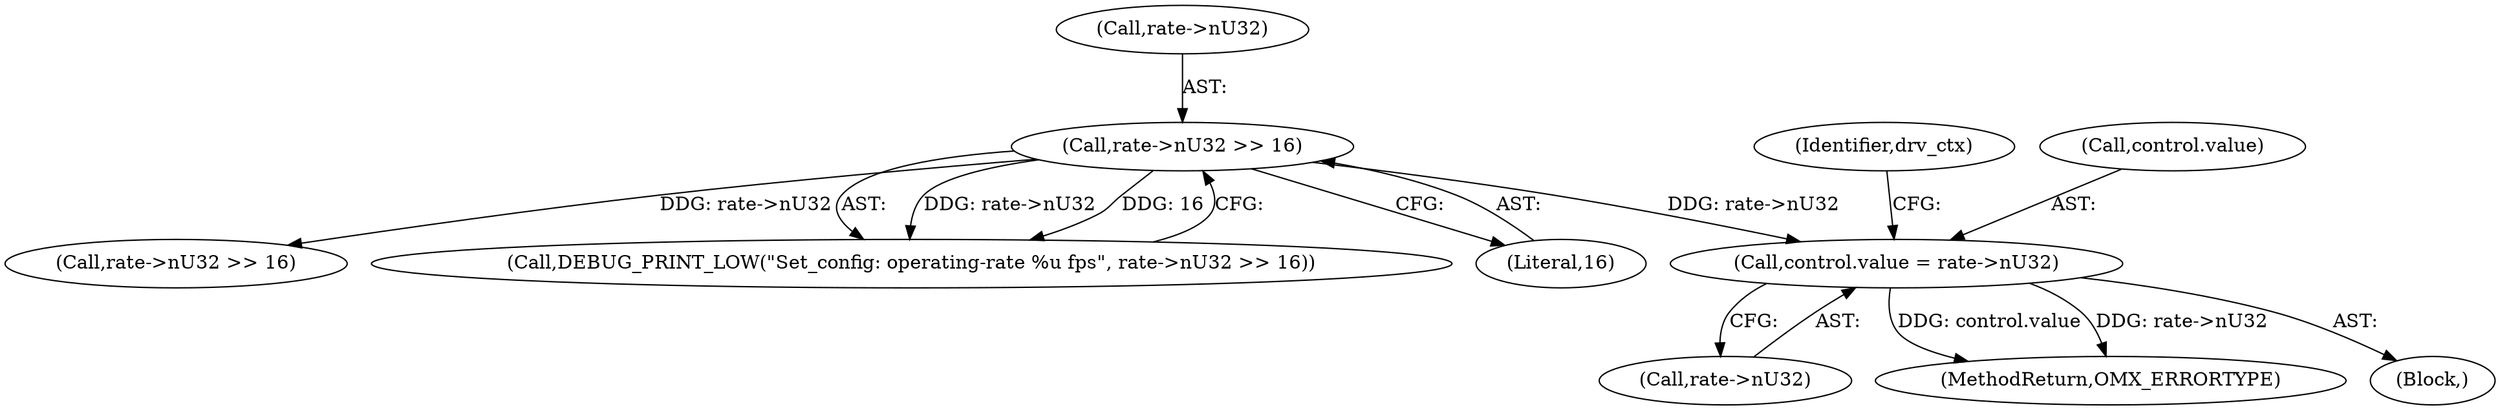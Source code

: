 digraph "0_Android_f22c2a0f0f9e030c240468d9d18b9297f001bcf0@pointer" {
"1000577" [label="(Call,control.value = rate->nU32)"];
"1000566" [label="(Call,rate->nU32 >> 16)"];
"1000604" [label="(Call,rate->nU32 >> 16)"];
"1000564" [label="(Call,DEBUG_PRINT_LOW(\"Set_config: operating-rate %u fps\", rate->nU32 >> 16))"];
"1000566" [label="(Call,rate->nU32 >> 16)"];
"1000587" [label="(Identifier,drv_ctx)"];
"1000578" [label="(Call,control.value)"];
"1000570" [label="(Literal,16)"];
"1000577" [label="(Call,control.value = rate->nU32)"];
"1000581" [label="(Call,rate->nU32)"];
"1000621" [label="(MethodReturn,OMX_ERRORTYPE)"];
"1000557" [label="(Block,)"];
"1000567" [label="(Call,rate->nU32)"];
"1000577" -> "1000557"  [label="AST: "];
"1000577" -> "1000581"  [label="CFG: "];
"1000578" -> "1000577"  [label="AST: "];
"1000581" -> "1000577"  [label="AST: "];
"1000587" -> "1000577"  [label="CFG: "];
"1000577" -> "1000621"  [label="DDG: control.value"];
"1000577" -> "1000621"  [label="DDG: rate->nU32"];
"1000566" -> "1000577"  [label="DDG: rate->nU32"];
"1000566" -> "1000564"  [label="AST: "];
"1000566" -> "1000570"  [label="CFG: "];
"1000567" -> "1000566"  [label="AST: "];
"1000570" -> "1000566"  [label="AST: "];
"1000564" -> "1000566"  [label="CFG: "];
"1000566" -> "1000564"  [label="DDG: rate->nU32"];
"1000566" -> "1000564"  [label="DDG: 16"];
"1000566" -> "1000604"  [label="DDG: rate->nU32"];
}
